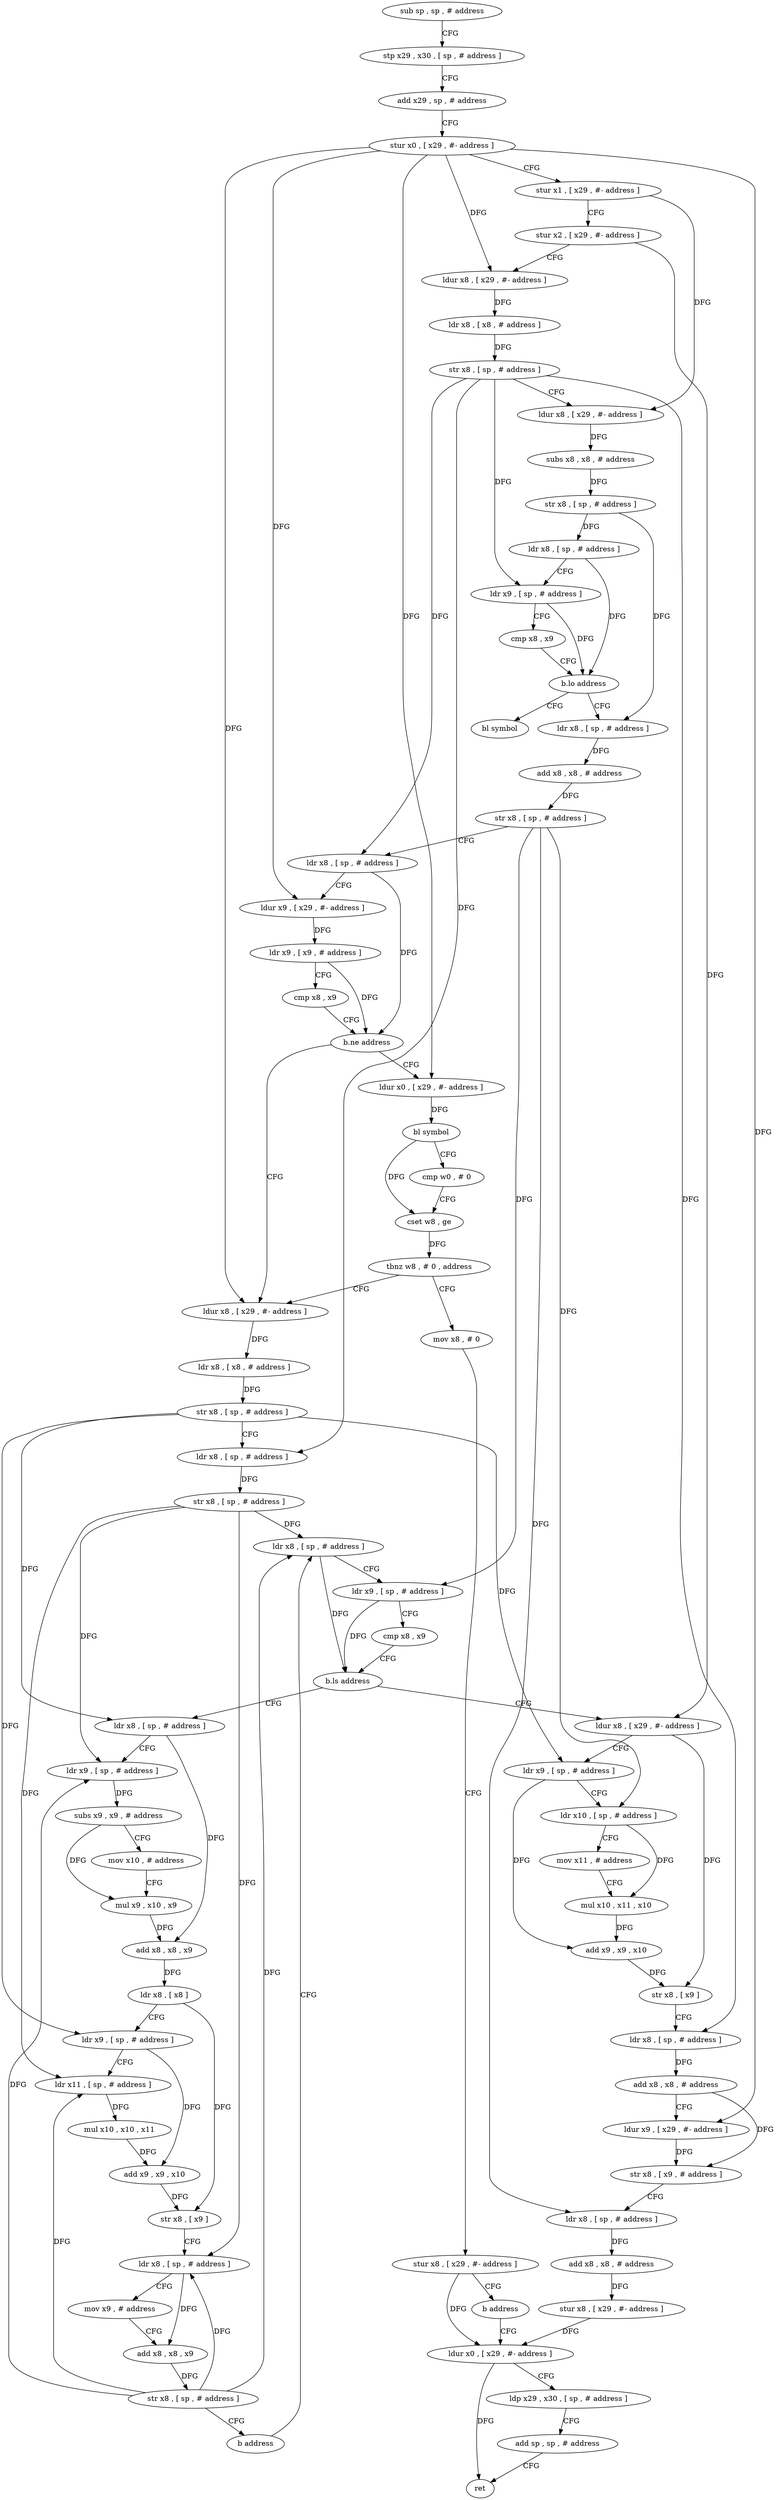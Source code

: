 digraph "func" {
"187988" [label = "sub sp , sp , # address" ]
"187992" [label = "stp x29 , x30 , [ sp , # address ]" ]
"187996" [label = "add x29 , sp , # address" ]
"188000" [label = "stur x0 , [ x29 , #- address ]" ]
"188004" [label = "stur x1 , [ x29 , #- address ]" ]
"188008" [label = "stur x2 , [ x29 , #- address ]" ]
"188012" [label = "ldur x8 , [ x29 , #- address ]" ]
"188016" [label = "ldr x8 , [ x8 , # address ]" ]
"188020" [label = "str x8 , [ sp , # address ]" ]
"188024" [label = "ldur x8 , [ x29 , #- address ]" ]
"188028" [label = "subs x8 , x8 , # address" ]
"188032" [label = "str x8 , [ sp , # address ]" ]
"188036" [label = "ldr x8 , [ sp , # address ]" ]
"188040" [label = "ldr x9 , [ sp , # address ]" ]
"188044" [label = "cmp x8 , x9" ]
"188048" [label = "b.lo address" ]
"188056" [label = "ldr x8 , [ sp , # address ]" ]
"188052" [label = "bl symbol" ]
"188060" [label = "add x8 , x8 , # address" ]
"188064" [label = "str x8 , [ sp , # address ]" ]
"188068" [label = "ldr x8 , [ sp , # address ]" ]
"188072" [label = "ldur x9 , [ x29 , #- address ]" ]
"188076" [label = "ldr x9 , [ x9 , # address ]" ]
"188080" [label = "cmp x8 , x9" ]
"188084" [label = "b.ne address" ]
"188120" [label = "ldur x8 , [ x29 , #- address ]" ]
"188088" [label = "ldur x0 , [ x29 , #- address ]" ]
"188124" [label = "ldr x8 , [ x8 , # address ]" ]
"188128" [label = "str x8 , [ sp , # address ]" ]
"188132" [label = "ldr x8 , [ sp , # address ]" ]
"188136" [label = "str x8 , [ sp , # address ]" ]
"188140" [label = "ldr x8 , [ sp , # address ]" ]
"188092" [label = "bl symbol" ]
"188096" [label = "cmp w0 , # 0" ]
"188100" [label = "cset w8 , ge" ]
"188104" [label = "tbnz w8 , # 0 , address" ]
"188108" [label = "mov x8 , # 0" ]
"188224" [label = "ldur x8 , [ x29 , #- address ]" ]
"188228" [label = "ldr x9 , [ sp , # address ]" ]
"188232" [label = "ldr x10 , [ sp , # address ]" ]
"188236" [label = "mov x11 , # address" ]
"188240" [label = "mul x10 , x11 , x10" ]
"188244" [label = "add x9 , x9 , x10" ]
"188248" [label = "str x8 , [ x9 ]" ]
"188252" [label = "ldr x8 , [ sp , # address ]" ]
"188256" [label = "add x8 , x8 , # address" ]
"188260" [label = "ldur x9 , [ x29 , #- address ]" ]
"188264" [label = "str x8 , [ x9 , # address ]" ]
"188268" [label = "ldr x8 , [ sp , # address ]" ]
"188272" [label = "add x8 , x8 , # address" ]
"188276" [label = "stur x8 , [ x29 , #- address ]" ]
"188280" [label = "ldur x0 , [ x29 , #- address ]" ]
"188156" [label = "ldr x8 , [ sp , # address ]" ]
"188160" [label = "ldr x9 , [ sp , # address ]" ]
"188164" [label = "subs x9 , x9 , # address" ]
"188168" [label = "mov x10 , # address" ]
"188172" [label = "mul x9 , x10 , x9" ]
"188176" [label = "add x8 , x8 , x9" ]
"188180" [label = "ldr x8 , [ x8 ]" ]
"188184" [label = "ldr x9 , [ sp , # address ]" ]
"188188" [label = "ldr x11 , [ sp , # address ]" ]
"188192" [label = "mul x10 , x10 , x11" ]
"188196" [label = "add x9 , x9 , x10" ]
"188200" [label = "str x8 , [ x9 ]" ]
"188204" [label = "ldr x8 , [ sp , # address ]" ]
"188208" [label = "mov x9 , # address" ]
"188212" [label = "add x8 , x8 , x9" ]
"188216" [label = "str x8 , [ sp , # address ]" ]
"188220" [label = "b address" ]
"188112" [label = "stur x8 , [ x29 , #- address ]" ]
"188116" [label = "b address" ]
"188144" [label = "ldr x9 , [ sp , # address ]" ]
"188148" [label = "cmp x8 , x9" ]
"188152" [label = "b.ls address" ]
"188284" [label = "ldp x29 , x30 , [ sp , # address ]" ]
"188288" [label = "add sp , sp , # address" ]
"188292" [label = "ret" ]
"187988" -> "187992" [ label = "CFG" ]
"187992" -> "187996" [ label = "CFG" ]
"187996" -> "188000" [ label = "CFG" ]
"188000" -> "188004" [ label = "CFG" ]
"188000" -> "188012" [ label = "DFG" ]
"188000" -> "188072" [ label = "DFG" ]
"188000" -> "188120" [ label = "DFG" ]
"188000" -> "188088" [ label = "DFG" ]
"188000" -> "188260" [ label = "DFG" ]
"188004" -> "188008" [ label = "CFG" ]
"188004" -> "188024" [ label = "DFG" ]
"188008" -> "188012" [ label = "CFG" ]
"188008" -> "188224" [ label = "DFG" ]
"188012" -> "188016" [ label = "DFG" ]
"188016" -> "188020" [ label = "DFG" ]
"188020" -> "188024" [ label = "CFG" ]
"188020" -> "188040" [ label = "DFG" ]
"188020" -> "188068" [ label = "DFG" ]
"188020" -> "188132" [ label = "DFG" ]
"188020" -> "188252" [ label = "DFG" ]
"188024" -> "188028" [ label = "DFG" ]
"188028" -> "188032" [ label = "DFG" ]
"188032" -> "188036" [ label = "DFG" ]
"188032" -> "188056" [ label = "DFG" ]
"188036" -> "188040" [ label = "CFG" ]
"188036" -> "188048" [ label = "DFG" ]
"188040" -> "188044" [ label = "CFG" ]
"188040" -> "188048" [ label = "DFG" ]
"188044" -> "188048" [ label = "CFG" ]
"188048" -> "188056" [ label = "CFG" ]
"188048" -> "188052" [ label = "CFG" ]
"188056" -> "188060" [ label = "DFG" ]
"188060" -> "188064" [ label = "DFG" ]
"188064" -> "188068" [ label = "CFG" ]
"188064" -> "188144" [ label = "DFG" ]
"188064" -> "188232" [ label = "DFG" ]
"188064" -> "188268" [ label = "DFG" ]
"188068" -> "188072" [ label = "CFG" ]
"188068" -> "188084" [ label = "DFG" ]
"188072" -> "188076" [ label = "DFG" ]
"188076" -> "188080" [ label = "CFG" ]
"188076" -> "188084" [ label = "DFG" ]
"188080" -> "188084" [ label = "CFG" ]
"188084" -> "188120" [ label = "CFG" ]
"188084" -> "188088" [ label = "CFG" ]
"188120" -> "188124" [ label = "DFG" ]
"188088" -> "188092" [ label = "DFG" ]
"188124" -> "188128" [ label = "DFG" ]
"188128" -> "188132" [ label = "CFG" ]
"188128" -> "188228" [ label = "DFG" ]
"188128" -> "188156" [ label = "DFG" ]
"188128" -> "188184" [ label = "DFG" ]
"188132" -> "188136" [ label = "DFG" ]
"188136" -> "188140" [ label = "DFG" ]
"188136" -> "188160" [ label = "DFG" ]
"188136" -> "188188" [ label = "DFG" ]
"188136" -> "188204" [ label = "DFG" ]
"188140" -> "188144" [ label = "CFG" ]
"188140" -> "188152" [ label = "DFG" ]
"188092" -> "188096" [ label = "CFG" ]
"188092" -> "188100" [ label = "DFG" ]
"188096" -> "188100" [ label = "CFG" ]
"188100" -> "188104" [ label = "DFG" ]
"188104" -> "188120" [ label = "CFG" ]
"188104" -> "188108" [ label = "CFG" ]
"188108" -> "188112" [ label = "CFG" ]
"188224" -> "188228" [ label = "CFG" ]
"188224" -> "188248" [ label = "DFG" ]
"188228" -> "188232" [ label = "CFG" ]
"188228" -> "188244" [ label = "DFG" ]
"188232" -> "188236" [ label = "CFG" ]
"188232" -> "188240" [ label = "DFG" ]
"188236" -> "188240" [ label = "CFG" ]
"188240" -> "188244" [ label = "DFG" ]
"188244" -> "188248" [ label = "DFG" ]
"188248" -> "188252" [ label = "CFG" ]
"188252" -> "188256" [ label = "DFG" ]
"188256" -> "188260" [ label = "CFG" ]
"188256" -> "188264" [ label = "DFG" ]
"188260" -> "188264" [ label = "DFG" ]
"188264" -> "188268" [ label = "CFG" ]
"188268" -> "188272" [ label = "DFG" ]
"188272" -> "188276" [ label = "DFG" ]
"188276" -> "188280" [ label = "DFG" ]
"188280" -> "188284" [ label = "CFG" ]
"188280" -> "188292" [ label = "DFG" ]
"188156" -> "188160" [ label = "CFG" ]
"188156" -> "188176" [ label = "DFG" ]
"188160" -> "188164" [ label = "DFG" ]
"188164" -> "188168" [ label = "CFG" ]
"188164" -> "188172" [ label = "DFG" ]
"188168" -> "188172" [ label = "CFG" ]
"188172" -> "188176" [ label = "DFG" ]
"188176" -> "188180" [ label = "DFG" ]
"188180" -> "188184" [ label = "CFG" ]
"188180" -> "188200" [ label = "DFG" ]
"188184" -> "188188" [ label = "CFG" ]
"188184" -> "188196" [ label = "DFG" ]
"188188" -> "188192" [ label = "DFG" ]
"188192" -> "188196" [ label = "DFG" ]
"188196" -> "188200" [ label = "DFG" ]
"188200" -> "188204" [ label = "CFG" ]
"188204" -> "188208" [ label = "CFG" ]
"188204" -> "188212" [ label = "DFG" ]
"188208" -> "188212" [ label = "CFG" ]
"188212" -> "188216" [ label = "DFG" ]
"188216" -> "188220" [ label = "CFG" ]
"188216" -> "188140" [ label = "DFG" ]
"188216" -> "188160" [ label = "DFG" ]
"188216" -> "188188" [ label = "DFG" ]
"188216" -> "188204" [ label = "DFG" ]
"188220" -> "188140" [ label = "CFG" ]
"188112" -> "188116" [ label = "CFG" ]
"188112" -> "188280" [ label = "DFG" ]
"188116" -> "188280" [ label = "CFG" ]
"188144" -> "188148" [ label = "CFG" ]
"188144" -> "188152" [ label = "DFG" ]
"188148" -> "188152" [ label = "CFG" ]
"188152" -> "188224" [ label = "CFG" ]
"188152" -> "188156" [ label = "CFG" ]
"188284" -> "188288" [ label = "CFG" ]
"188288" -> "188292" [ label = "CFG" ]
}
